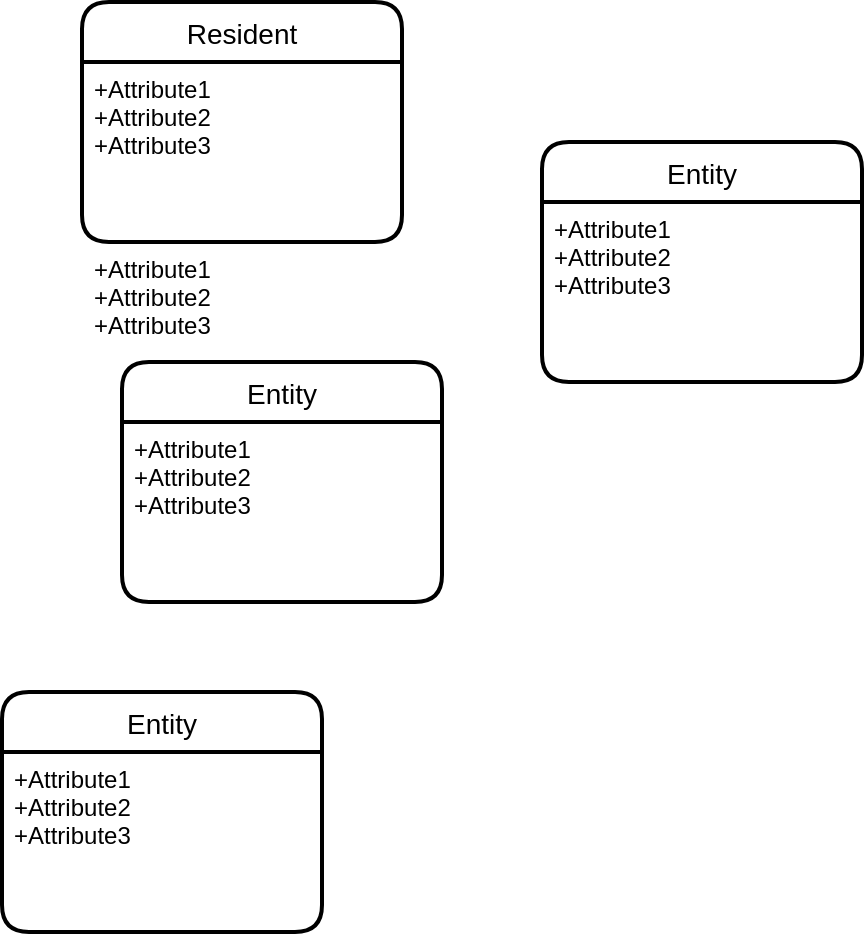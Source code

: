 <mxfile version="20.8.13" type="github"><diagram name="페이지-1" id="hVGRLIYmbU3OxGDhPreI"><mxGraphModel dx="852" dy="545" grid="1" gridSize="10" guides="1" tooltips="1" connect="1" arrows="1" fold="1" page="1" pageScale="1" pageWidth="827" pageHeight="1169" math="0" shadow="0"><root><mxCell id="0"/><mxCell id="1" parent="0"/><mxCell id="vgALgn1k1D5BwOA-Mp04-1" value="Entity" style="swimlane;childLayout=stackLayout;horizontal=1;startSize=30;horizontalStack=0;rounded=1;fontSize=14;fontStyle=0;strokeWidth=2;resizeParent=0;resizeLast=1;shadow=0;dashed=0;align=center;" vertex="1" parent="1"><mxGeometry x="90" y="420" width="160" height="120" as="geometry"/></mxCell><mxCell id="vgALgn1k1D5BwOA-Mp04-2" value="+Attribute1&#10;+Attribute2&#10;+Attribute3" style="align=left;strokeColor=none;fillColor=none;spacingLeft=4;fontSize=12;verticalAlign=top;resizable=0;rotatable=0;part=1;" vertex="1" parent="vgALgn1k1D5BwOA-Mp04-1"><mxGeometry y="30" width="160" height="90" as="geometry"/></mxCell><mxCell id="vgALgn1k1D5BwOA-Mp04-3" value="Entity" style="swimlane;childLayout=stackLayout;horizontal=1;startSize=30;horizontalStack=0;rounded=1;fontSize=14;fontStyle=0;strokeWidth=2;resizeParent=0;resizeLast=1;shadow=0;dashed=0;align=center;" vertex="1" parent="1"><mxGeometry x="30" y="585" width="160" height="120" as="geometry"/></mxCell><mxCell id="vgALgn1k1D5BwOA-Mp04-4" value="+Attribute1&#10;+Attribute2&#10;+Attribute3" style="align=left;strokeColor=none;fillColor=none;spacingLeft=4;fontSize=12;verticalAlign=top;resizable=0;rotatable=0;part=1;" vertex="1" parent="vgALgn1k1D5BwOA-Mp04-3"><mxGeometry y="30" width="160" height="90" as="geometry"/></mxCell><mxCell id="vgALgn1k1D5BwOA-Mp04-5" value="Resident" style="swimlane;childLayout=stackLayout;horizontal=1;startSize=30;horizontalStack=0;rounded=1;fontSize=14;fontStyle=0;strokeWidth=2;resizeParent=0;resizeLast=1;shadow=0;dashed=0;align=center;" vertex="1" parent="1"><mxGeometry x="70" y="240" width="160" height="120" as="geometry"/></mxCell><mxCell id="vgALgn1k1D5BwOA-Mp04-6" value="+Attribute1&#10;+Attribute2&#10;+Attribute3" style="align=left;strokeColor=none;fillColor=none;spacingLeft=4;fontSize=12;verticalAlign=top;resizable=0;rotatable=0;part=1;" vertex="1" parent="vgALgn1k1D5BwOA-Mp04-5"><mxGeometry y="30" width="160" height="90" as="geometry"/></mxCell><mxCell id="vgALgn1k1D5BwOA-Mp04-9" value="+Attribute1&#10;+Attribute2&#10;+Attribute3" style="align=left;strokeColor=none;fillColor=none;spacingLeft=4;fontSize=12;verticalAlign=top;resizable=0;rotatable=0;part=1;" vertex="1" parent="vgALgn1k1D5BwOA-Mp04-5"><mxGeometry y="120" width="160" as="geometry"/></mxCell><mxCell id="vgALgn1k1D5BwOA-Mp04-7" value="Entity" style="swimlane;childLayout=stackLayout;horizontal=1;startSize=30;horizontalStack=0;rounded=1;fontSize=14;fontStyle=0;strokeWidth=2;resizeParent=0;resizeLast=1;shadow=0;dashed=0;align=center;" vertex="1" parent="1"><mxGeometry x="300" y="310" width="160" height="120" as="geometry"/></mxCell><mxCell id="vgALgn1k1D5BwOA-Mp04-8" value="+Attribute1&#10;+Attribute2&#10;+Attribute3" style="align=left;strokeColor=none;fillColor=none;spacingLeft=4;fontSize=12;verticalAlign=top;resizable=0;rotatable=0;part=1;" vertex="1" parent="vgALgn1k1D5BwOA-Mp04-7"><mxGeometry y="30" width="160" height="90" as="geometry"/></mxCell></root></mxGraphModel></diagram></mxfile>